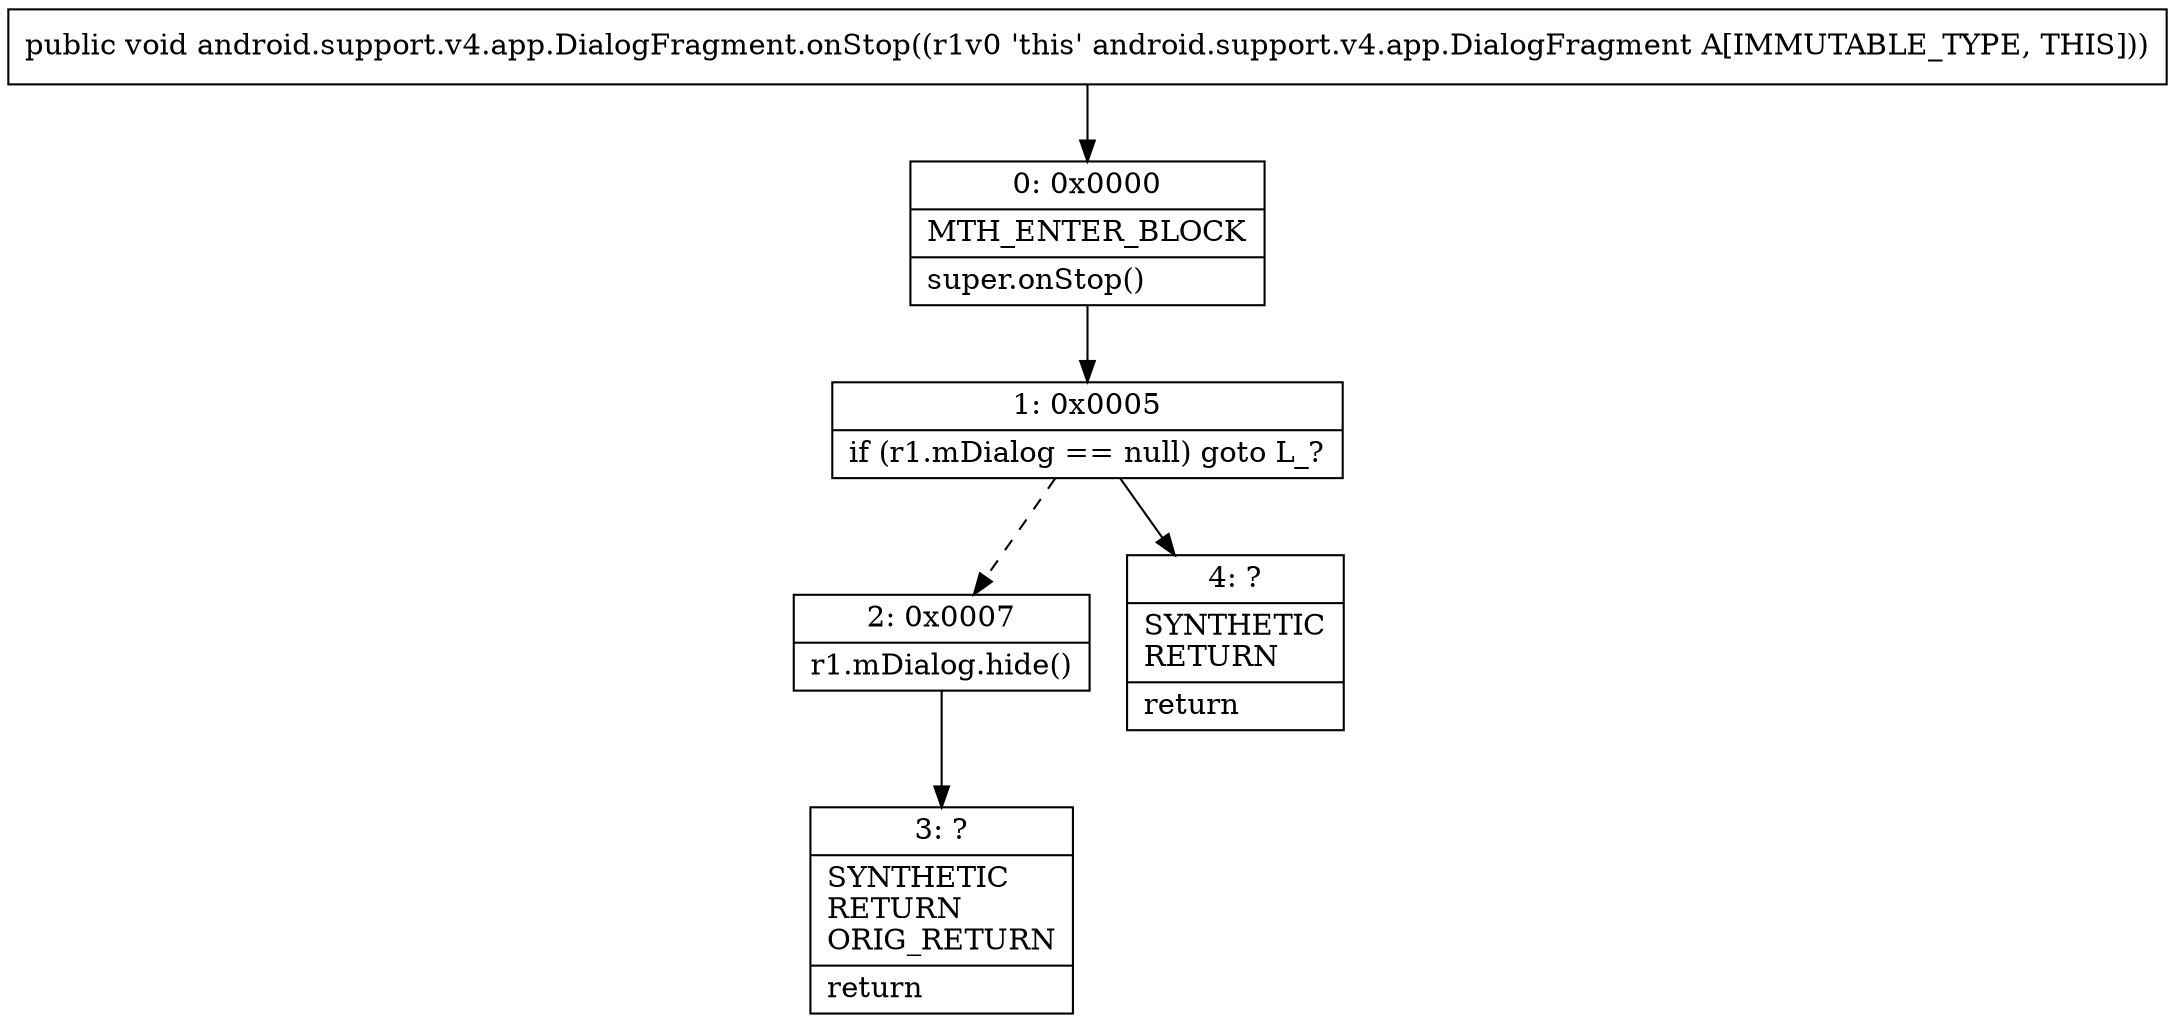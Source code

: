 digraph "CFG forandroid.support.v4.app.DialogFragment.onStop()V" {
Node_0 [shape=record,label="{0\:\ 0x0000|MTH_ENTER_BLOCK\l|super.onStop()\l}"];
Node_1 [shape=record,label="{1\:\ 0x0005|if (r1.mDialog == null) goto L_?\l}"];
Node_2 [shape=record,label="{2\:\ 0x0007|r1.mDialog.hide()\l}"];
Node_3 [shape=record,label="{3\:\ ?|SYNTHETIC\lRETURN\lORIG_RETURN\l|return\l}"];
Node_4 [shape=record,label="{4\:\ ?|SYNTHETIC\lRETURN\l|return\l}"];
MethodNode[shape=record,label="{public void android.support.v4.app.DialogFragment.onStop((r1v0 'this' android.support.v4.app.DialogFragment A[IMMUTABLE_TYPE, THIS])) }"];
MethodNode -> Node_0;
Node_0 -> Node_1;
Node_1 -> Node_2[style=dashed];
Node_1 -> Node_4;
Node_2 -> Node_3;
}

